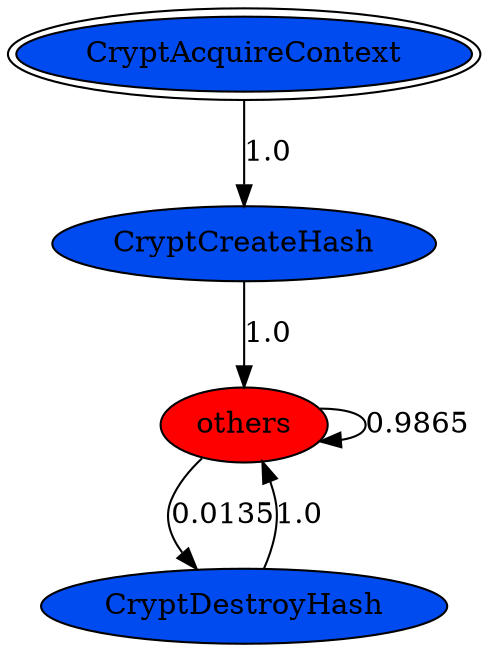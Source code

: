 digraph "./REPORTS/63255.json/API_PER_CATEGORY/CryptCreateHash.exe_6956_Cryptography_API_per_Category_Transition_Matrix" {
	CryptAcquireContext [label=CryptAcquireContext fillcolor="#004bf0" peripheries=2 style=filled]
	CryptCreateHash [label=CryptCreateHash fillcolor="#004bf0" style=filled]
	CryptAcquireContext -> CryptCreateHash [label=1.0 fontcolor=black]
	others [label=others fillcolor=red style=filled]
	CryptCreateHash -> others [label=1.0 fontcolor=black]
	others -> others [label=0.9865 fontcolor=black]
	CryptDestroyHash [label=CryptDestroyHash fillcolor="#004bf0" style=filled]
	others -> CryptDestroyHash [label=0.0135 fontcolor=black]
	CryptDestroyHash -> others [label=1.0 fontcolor=black]
}
